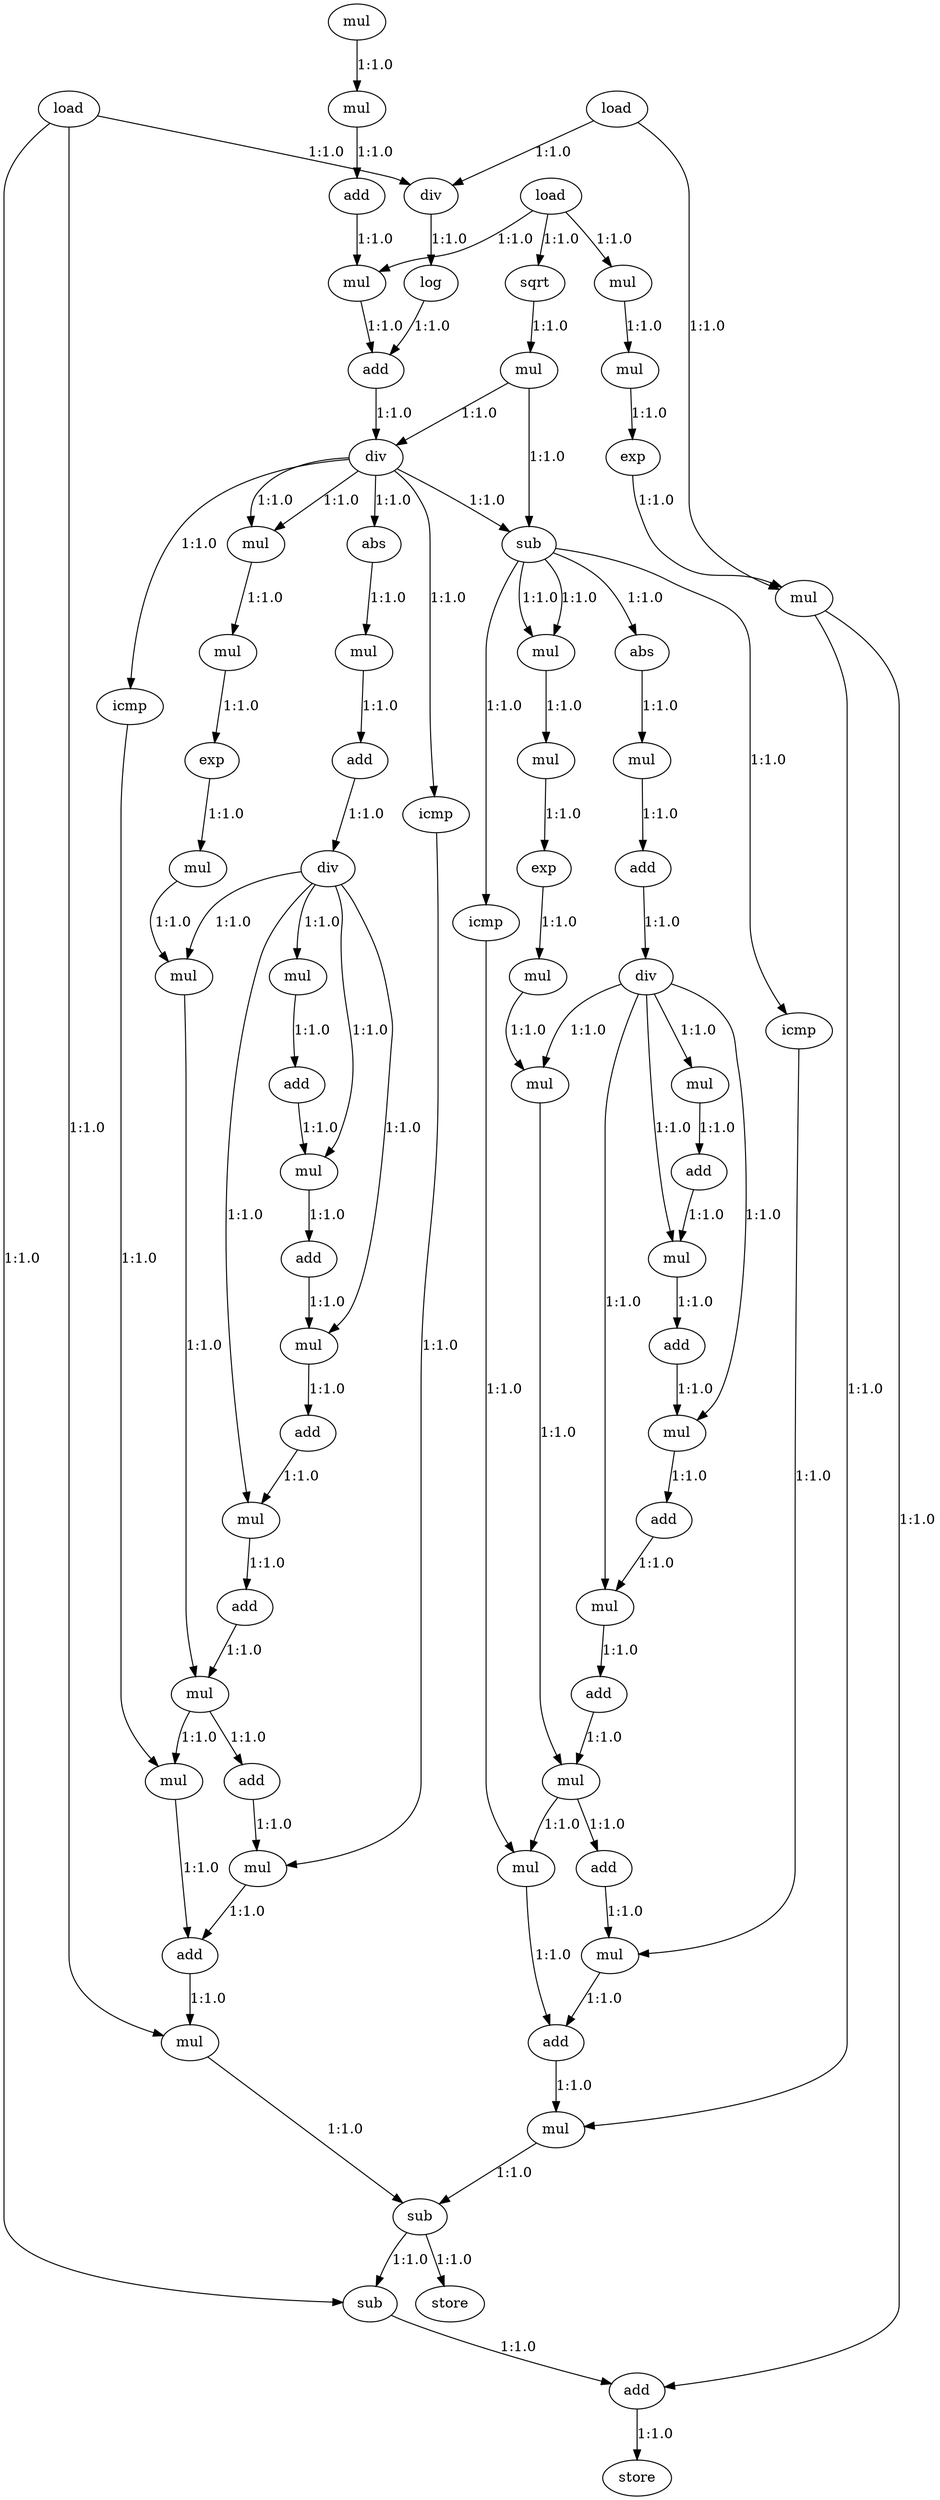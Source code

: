 digraph {
  0 [label="mul"];
  1 [label="load"];
  2 [label="mul"];
  3 [label="load"];
  4 [label="div"];
  5 [label="add"];
  6 [label="load"];
  7 [label="log"];
  8 [label="mul"];
  9 [label="sqrt"];
  10 [label="mul"];
  11 [label="add"];
  12 [label="mul"];
  13 [label="mul"];
  14 [label="div"];
  15 [label="exp"];
  16 [label="mul"];
  17 [label="abs"];
  18 [label="sub"];
  19 [label="mul"];
  20 [label="mul"];
  21 [label="abs"];
  22 [label="mul"]
  23 [label="exp"];
  24 [label="add"];
  25 [label="mul"];
  26 [label="mul"];
  27 [label="mul"];
  28 [label="div"];
  29 [label="add"];
  30 [label="exp"];
  31 [label="mul"];
  32 [label="mul"];
  33 [label="div"];
  34 [label="mul"];
  35 [label="add"];
  36 [label="mul"];
  37 [label="mul"];
  38 [label="icmp"];
  39 [label="mul"];
  40 [label="add"];
  41 [label="add"];
  42 [label="icmp"];
  43 [label="mul"];
  44 [label="mul"];
  45 [label="icmp"];
  46 [label="add"];
  47 [label="add"];
  48 [label="icmp"];
  49 [label="mul"];
  50 [label="mul"];
  51 [label="add"];
  52 [label="add"];
  53 [label="mul"];
  54 [label="mul"];
  55 [label="add"];
  56 [label="mul"];
  57 [label="add"];
  58 [label="mul"];
  59 [label="mul"];
  60 [label="mul"];
  61 [label="mul"];
  62 [label="add"];
  63 [label="add"];
  64 [label="mul"];
  65 [label="mul"];
  66 [label="add"];
  67 [label="mul"];
  68 [label="sub"];
  69 [label="sub"];
  70 [label="store"];
  71 [label="add"];
  72 [label="store"];

  4->7 [label="1:1.0"];
  5->8 [label="1:1.0"];
  6->8 [label="1:1.0"];
  6->9 [label="1:1.0"];
  6->10 [label="1:1.0"];
  7->11 [label="1:1.0"];
  8->11 [label="1:1.0"];
  9->12 [label="1:1.0"];
  10->13 [label="1:1.0"];
  11->14 [label="1:1.0"];
  12->14 [label="1:1.0"];
  12->18 [label="1:1.0"];
  13->15 [label="1:1.0"];
  14->38 [label="1:1.0"];
  14->16 [label="1:1.0"];
  14->16 [label="1:1.0"];
  14->17 [label="1:1.0"];
  14->18 [label="1:1.0"];
  14->42 [label="1:1.0"];
  15->56 [label="1:1.0"];
  16->19 [label="1:1.0"];
  17->20 [label="1:1.0"];
  18->48 [label="1:1.0"];
  18->45 [label="1:1.0"];
  18->21 [label="1:1.0"];
  18->22 [label="1:1.0"];
  18->22 [label="1:1.0"];
  19->23 [label="1:1.0"];
  20->24 [label="1:1.0"];
  21->25 [label="1:1.0"];
  22->26 [label="1:1.0"];
  23->27 [label="1:1.0"];
  24->28 [label="1:1.0"];
  25->29 [label="1:1.0"];
  26->30 [label="1:1.0"];
  27->31 [label="1:1.0"];
  28->31 [label="1:1.0"];
  28->50 [label="1:1.0"];
  28->44 [label="1:1.0"];
  28->39 [label="1:1.0"];
  28->32 [label="1:1.0"];
  29->33 [label="1:1.0"];
  30->34 [label="1:1.0"];
  31->54 [label="1:1.0"];
  32->35 [label="1:1.0"];
  33->36 [label="1:1.0"];
  33->43 [label="1:1.0"];
  33->49 [label="1:1.0"];
  33->53 [label="1:1.0"];
  33->37 [label="1:1.0"];
  34->37 [label="1:1.0"];
  35->39 [label="1:1.0"];
  36->40 [label="1:1.0"];
  37->59 [label="1:1.0"];
  38->60 [label="1:1.0"];
  39->41 [label="1:1.0"];
  40->43 [label="1:1.0"];
  41->44 [label="1:1.0"];
  42->58 [label="1:1.0"];
  43->46 [label="1:1.0"];
  44->47 [label="1:1.0"];
  45->64 [label="1:1.0"];
  46->49 [label="1:1.0"];
  47->50 [label="1:1.0"];
  48->61 [label="1:1.0"];
  49->51 [label="1:1.0"];
  50->52 [label="1:1.0"];
  51->53 [label="1:1.0"];
  52->54 [label="1:1.0"];
  53->55 [label="1:1.0"];
  54->57 [label="1:1.0"];
  54->58 [label="1:1.0"];
  55->59 [label="1:1.0"];
  56->67 [label="1:1.0"];
  56->71 [label="1:1.0"];
  57->60 [label="1:1.0"];
  58->63 [label="1:1.0"];
  59->61 [label="1:1.0"];
  59->62 [label="1:1.0"];
  60->63 [label="1:1.0"];
  61->66 [label="1:1.0"];
  62->64 [label="1:1.0"];
  63->65 [label="1:1.0"];
  64->66 [label="1:1.0"];
  65->68 [label="1:1.0"];
  66->67 [label="1:1.0"];
  67->68 [label="1:1.0"];
  68->69 [label="1:1.0"];
  68->70 [label="1:1.0"];
  69->71 [label="1:1.0"];
  71->72 [label="1:1.0"];
  0->2 [label="1:1.0"];
  1->69 [label="1:1.0"];
  1->65 [label="1:1.0"];
  1->4 [label="1:1.0"];
  2->5 [label="1:1.0"];
  3->4 [label="1:1.0"];
  3->56 [label="1:1.0"];
}
